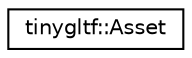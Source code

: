 digraph "Graphical Class Hierarchy"
{
  edge [fontname="Helvetica",fontsize="10",labelfontname="Helvetica",labelfontsize="10"];
  node [fontname="Helvetica",fontsize="10",shape=record];
  rankdir="LR";
  Node0 [label="tinygltf::Asset",height=0.2,width=0.4,color="black", fillcolor="white", style="filled",URL="$structtinygltf_1_1Asset.html"];
}
